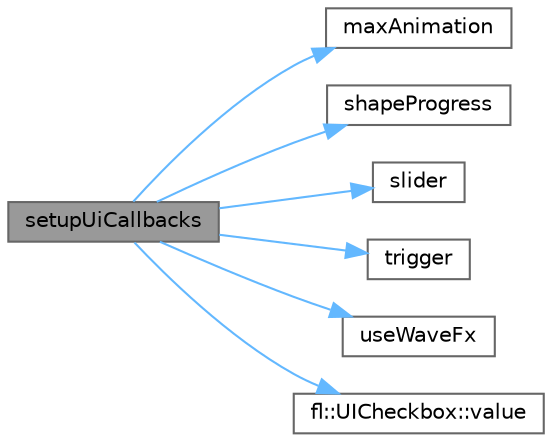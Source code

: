 digraph "setupUiCallbacks"
{
 // INTERACTIVE_SVG=YES
 // LATEX_PDF_SIZE
  bgcolor="transparent";
  edge [fontname=Helvetica,fontsize=10,labelfontname=Helvetica,labelfontsize=10];
  node [fontname=Helvetica,fontsize=10,shape=box,height=0.2,width=0.4];
  rankdir="LR";
  Node1 [id="Node000001",label="setupUiCallbacks",height=0.2,width=0.4,color="gray40", fillcolor="grey60", style="filled", fontcolor="black",tooltip=" "];
  Node1 -> Node2 [id="edge1_Node000001_Node000002",color="steelblue1",style="solid",tooltip=" "];
  Node2 [id="Node000002",label="maxAnimation",height=0.2,width=0.4,color="grey40", fillcolor="white", style="filled",URL="$d6/d1a/examples_2_downscale_2downscale_8h_a7c16ec41fbd080f3cff7bb7e0219e3f3.html#a7c16ec41fbd080f3cff7bb7e0219e3f3",tooltip=" "];
  Node1 -> Node3 [id="edge2_Node000001_Node000003",color="steelblue1",style="solid",tooltip=" "];
  Node3 [id="Node000003",label="shapeProgress",height=0.2,width=0.4,color="grey40", fillcolor="white", style="filled",URL="$d6/d1a/examples_2_downscale_2downscale_8h_ad64ba1c6fc79ef2dee26cd34dc88359f.html#ad64ba1c6fc79ef2dee26cd34dc88359f",tooltip=" "];
  Node1 -> Node4 [id="edge3_Node000001_Node000004",color="steelblue1",style="solid",tooltip=" "];
  Node4 [id="Node000004",label="slider",height=0.2,width=0.4,color="grey40", fillcolor="white", style="filled",URL="$d8/d78/examples_2_wave_2wave_8h_a158d39a9e3154e76a27c891bfc9ecd29.html#a158d39a9e3154e76a27c891bfc9ecd29",tooltip=" "];
  Node1 -> Node5 [id="edge4_Node000001_Node000005",color="steelblue1",style="solid",tooltip=" "];
  Node5 [id="Node000005",label="trigger",height=0.2,width=0.4,color="grey40", fillcolor="white", style="filled",URL="$d6/d1a/examples_2_downscale_2downscale_8h_a2c9aba64a2fdccfb6cd433b2480a0bd7.html#a2c9aba64a2fdccfb6cd433b2480a0bd7",tooltip=" "];
  Node1 -> Node6 [id="edge5_Node000001_Node000006",color="steelblue1",style="solid",tooltip=" "];
  Node6 [id="Node000006",label="useWaveFx",height=0.2,width=0.4,color="grey40", fillcolor="white", style="filled",URL="$d6/d1a/examples_2_downscale_2downscale_8h_ae6b1e320a8edd01c20e07d51b586724a.html#ae6b1e320a8edd01c20e07d51b586724a",tooltip=" "];
  Node1 -> Node7 [id="edge6_Node000001_Node000007",color="steelblue1",style="solid",tooltip=" "];
  Node7 [id="Node000007",label="fl::UICheckbox::value",height=0.2,width=0.4,color="grey40", fillcolor="white", style="filled",URL="$d7/dfe/classfl_1_1_u_i_checkbox_a999a2bc4a7105a7b8975aee0a48302c3.html#a999a2bc4a7105a7b8975aee0a48302c3",tooltip=" "];
}
